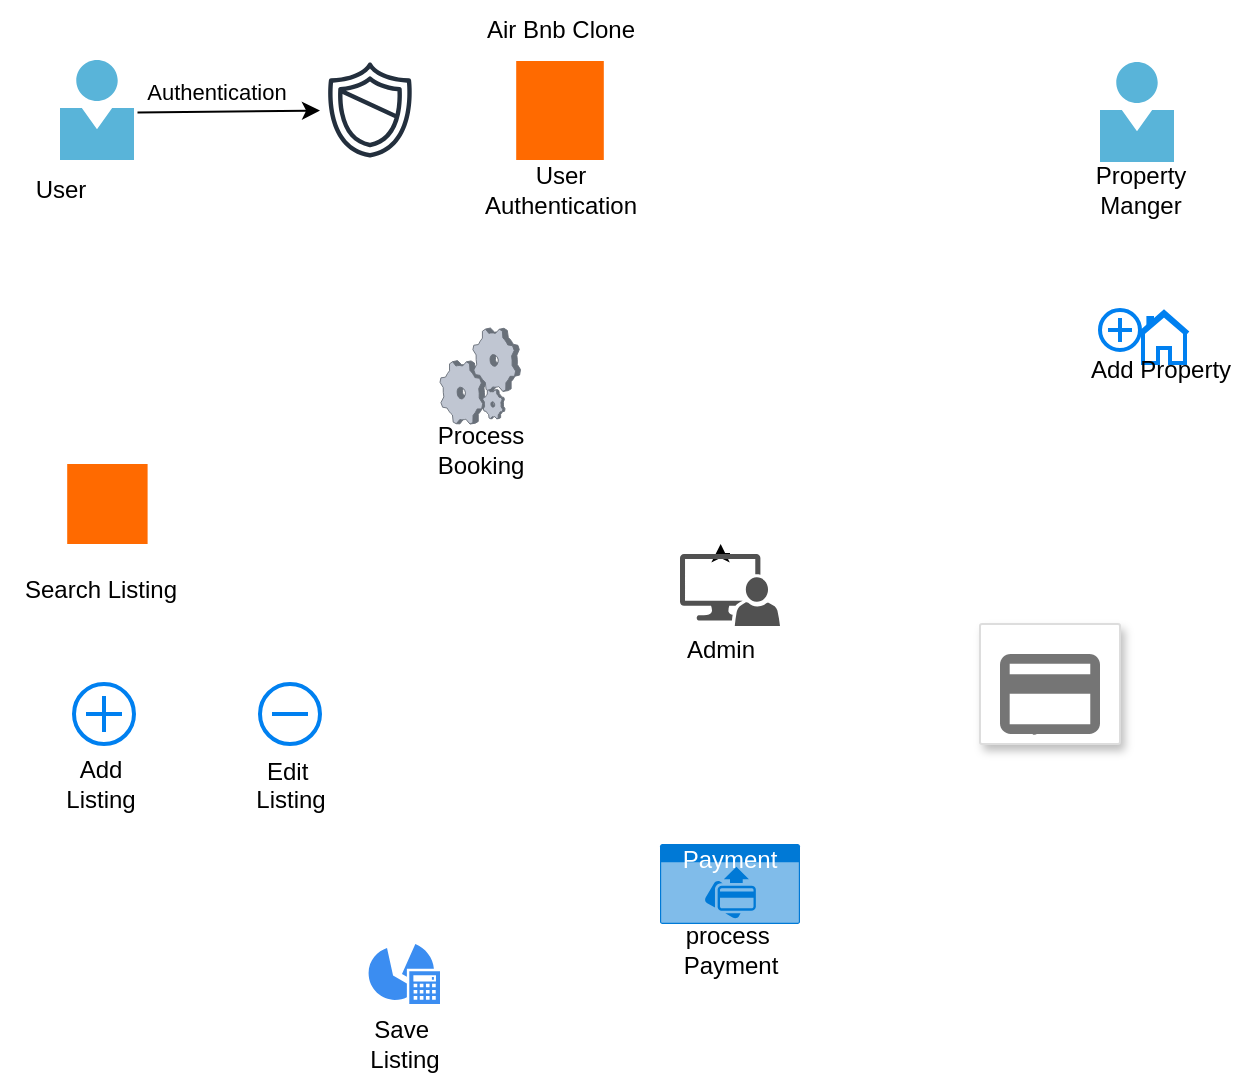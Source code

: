 <mxfile version="24.8.8">
  <diagram name="Page-1" id="c7558073-3199-34d8-9f00-42111426c3f3">
    <mxGraphModel dx="995" dy="599" grid="1" gridSize="10" guides="1" tooltips="1" connect="1" arrows="1" fold="1" page="1" pageScale="1" pageWidth="826" pageHeight="1169" background="none" math="0" shadow="0">
      <root>
        <mxCell id="0" />
        <mxCell id="1" parent="0" />
        <mxCell id="-Cts0vxJBHxvkgaAWnbO-96" value="Air Bnb Clone" style="text;html=1;align=center;verticalAlign=middle;resizable=0;points=[];autosize=1;strokeColor=none;fillColor=none;" vertex="1" parent="1">
          <mxGeometry x="260" y="48" width="100" height="30" as="geometry" />
        </mxCell>
        <mxCell id="-Cts0vxJBHxvkgaAWnbO-97" value="" style="image;sketch=0;aspect=fixed;html=1;points=[];align=center;fontSize=12;image=img/lib/mscae/Person.svg;" vertex="1" parent="1">
          <mxGeometry x="60" y="78" width="37" height="50" as="geometry" />
        </mxCell>
        <mxCell id="-Cts0vxJBHxvkgaAWnbO-100" value="User" style="text;html=1;align=center;verticalAlign=middle;resizable=0;points=[];autosize=1;strokeColor=none;fillColor=none;" vertex="1" parent="1">
          <mxGeometry x="35" y="128" width="50" height="30" as="geometry" />
        </mxCell>
        <mxCell id="-Cts0vxJBHxvkgaAWnbO-101" value="" style="sketch=0;outlineConnect=0;fontColor=#232F3E;gradientColor=none;fillColor=#232F3D;strokeColor=none;dashed=0;verticalLabelPosition=bottom;verticalAlign=top;align=center;html=1;fontSize=12;fontStyle=0;aspect=fixed;pointerEvents=1;shape=mxgraph.aws4.shield2;" vertex="1" parent="1">
          <mxGeometry x="190" y="78" width="50" height="50" as="geometry" />
        </mxCell>
        <mxCell id="-Cts0vxJBHxvkgaAWnbO-102" value="" style="endArrow=classic;html=1;rounded=0;exitX=1.047;exitY=0.524;exitDx=0;exitDy=0;exitPerimeter=0;" edge="1" parent="1" source="-Cts0vxJBHxvkgaAWnbO-97" target="-Cts0vxJBHxvkgaAWnbO-101">
          <mxGeometry width="50" height="50" relative="1" as="geometry">
            <mxPoint x="350" y="280" as="sourcePoint" />
            <mxPoint x="400" y="230" as="targetPoint" />
          </mxGeometry>
        </mxCell>
        <mxCell id="-Cts0vxJBHxvkgaAWnbO-103" value="Authentication" style="edgeLabel;html=1;align=center;verticalAlign=middle;resizable=0;points=[];" vertex="1" connectable="0" parent="-Cts0vxJBHxvkgaAWnbO-102">
          <mxGeometry x="-0.136" y="10" relative="1" as="geometry">
            <mxPoint as="offset" />
          </mxGeometry>
        </mxCell>
        <mxCell id="-Cts0vxJBHxvkgaAWnbO-104" value="" style="points=[];aspect=fixed;html=1;align=center;shadow=0;dashed=0;fillColor=#FF6A00;strokeColor=none;shape=mxgraph.alibaba_cloud.cas_ssl_central_authentication_service;" vertex="1" parent="1">
          <mxGeometry x="288.1" y="78.5" width="43.8" height="49.5" as="geometry" />
        </mxCell>
        <mxCell id="-Cts0vxJBHxvkgaAWnbO-105" value="User&lt;div&gt;Authentication&lt;/div&gt;" style="text;html=1;align=center;verticalAlign=middle;resizable=0;points=[];autosize=1;strokeColor=none;fillColor=none;" vertex="1" parent="1">
          <mxGeometry x="260" y="123" width="100" height="40" as="geometry" />
        </mxCell>
        <mxCell id="-Cts0vxJBHxvkgaAWnbO-106" value="" style="points=[];aspect=fixed;html=1;align=center;shadow=0;dashed=0;fillColor=#FF6A00;strokeColor=none;shape=mxgraph.alibaba_cloud.opensearch;" vertex="1" parent="1">
          <mxGeometry x="63.6" y="280" width="40.2" height="40" as="geometry" />
        </mxCell>
        <mxCell id="-Cts0vxJBHxvkgaAWnbO-107" value="Search Listing" style="text;html=1;align=center;verticalAlign=middle;resizable=0;points=[];autosize=1;strokeColor=none;fillColor=none;" vertex="1" parent="1">
          <mxGeometry x="30" y="328" width="100" height="30" as="geometry" />
        </mxCell>
        <mxCell id="-Cts0vxJBHxvkgaAWnbO-110" value="" style="sketch=0;html=1;aspect=fixed;strokeColor=none;shadow=0;fillColor=#3B8DF1;verticalAlign=top;labelPosition=center;verticalLabelPosition=bottom;shape=mxgraph.gcp2.save" vertex="1" parent="1">
          <mxGeometry x="214.29" y="520" width="35.71" height="30" as="geometry" />
        </mxCell>
        <mxCell id="-Cts0vxJBHxvkgaAWnbO-111" value="Add&lt;div&gt;Listing&lt;/div&gt;" style="text;html=1;align=center;verticalAlign=middle;resizable=0;points=[];autosize=1;strokeColor=none;fillColor=none;" vertex="1" parent="1">
          <mxGeometry x="50" y="420" width="60" height="40" as="geometry" />
        </mxCell>
        <mxCell id="-Cts0vxJBHxvkgaAWnbO-112" value="Edit&amp;nbsp;&lt;div&gt;Listing&lt;/div&gt;" style="html=1;verticalLabelPosition=bottom;align=center;labelBackgroundColor=#ffffff;verticalAlign=top;strokeWidth=2;strokeColor=#0080F0;shadow=0;dashed=0;shape=mxgraph.ios7.icons.delete;" vertex="1" parent="1">
          <mxGeometry x="160" y="390" width="30" height="30" as="geometry" />
        </mxCell>
        <mxCell id="-Cts0vxJBHxvkgaAWnbO-113" value="Payment" style="html=1;whiteSpace=wrap;strokeColor=none;fillColor=#0079D6;labelPosition=center;verticalLabelPosition=middle;verticalAlign=top;align=center;fontSize=12;outlineConnect=0;spacingTop=-6;fontColor=#FFFFFF;sketch=0;shape=mxgraph.sitemap.payment;" vertex="1" parent="1">
          <mxGeometry x="360" y="470" width="70" height="40" as="geometry" />
        </mxCell>
        <mxCell id="-Cts0vxJBHxvkgaAWnbO-117" value="" style="image;sketch=0;aspect=fixed;html=1;points=[];align=center;fontSize=12;image=img/lib/mscae/Person.svg;" vertex="1" parent="1">
          <mxGeometry x="580" y="79" width="37" height="50" as="geometry" />
        </mxCell>
        <mxCell id="-Cts0vxJBHxvkgaAWnbO-118" value="Property&lt;div&gt;Manger&lt;/div&gt;" style="text;html=1;align=center;verticalAlign=middle;resizable=0;points=[];autosize=1;strokeColor=none;fillColor=none;" vertex="1" parent="1">
          <mxGeometry x="565" y="123" width="70" height="40" as="geometry" />
        </mxCell>
        <mxCell id="-Cts0vxJBHxvkgaAWnbO-119" value="" style="html=1;verticalLabelPosition=bottom;align=center;labelBackgroundColor=#ffffff;verticalAlign=top;strokeWidth=2;strokeColor=#0080F0;shadow=0;dashed=0;shape=mxgraph.ios7.icons.add;" vertex="1" parent="1">
          <mxGeometry x="580" y="203" width="20" height="20" as="geometry" />
        </mxCell>
        <mxCell id="-Cts0vxJBHxvkgaAWnbO-120" value="" style="html=1;verticalLabelPosition=bottom;align=center;labelBackgroundColor=#ffffff;verticalAlign=top;strokeWidth=2;strokeColor=#0080F0;shadow=0;dashed=0;shape=mxgraph.ios7.icons.home;" vertex="1" parent="1">
          <mxGeometry x="600" y="204" width="24" height="25.5" as="geometry" />
        </mxCell>
        <mxCell id="-Cts0vxJBHxvkgaAWnbO-121" value="Add Property" style="text;html=1;align=center;verticalAlign=middle;resizable=0;points=[];autosize=1;strokeColor=none;fillColor=none;" vertex="1" parent="1">
          <mxGeometry x="565" y="218" width="90" height="30" as="geometry" />
        </mxCell>
        <mxCell id="-Cts0vxJBHxvkgaAWnbO-128" style="edgeStyle=orthogonalEdgeStyle;rounded=0;orthogonalLoop=1;jettySize=auto;html=1;exitX=0.5;exitY=0;exitDx=0;exitDy=0;exitPerimeter=0;" edge="1" parent="1" source="-Cts0vxJBHxvkgaAWnbO-122">
          <mxGeometry relative="1" as="geometry">
            <mxPoint x="390.333" y="320" as="targetPoint" />
          </mxGeometry>
        </mxCell>
        <mxCell id="-Cts0vxJBHxvkgaAWnbO-122" value="" style="sketch=0;pointerEvents=1;shadow=0;dashed=0;html=1;strokeColor=none;labelPosition=center;verticalLabelPosition=bottom;verticalAlign=top;align=center;fillColor=#515151;shape=mxgraph.mscae.system_center.admin_console" vertex="1" parent="1">
          <mxGeometry x="370" y="325" width="50" height="36" as="geometry" />
        </mxCell>
        <mxCell id="-Cts0vxJBHxvkgaAWnbO-123" value="Admin" style="text;html=1;align=center;verticalAlign=middle;resizable=0;points=[];autosize=1;strokeColor=none;fillColor=none;" vertex="1" parent="1">
          <mxGeometry x="360" y="358" width="60" height="30" as="geometry" />
        </mxCell>
        <mxCell id="-Cts0vxJBHxvkgaAWnbO-124" value="" style="verticalLabelPosition=bottom;sketch=0;aspect=fixed;html=1;verticalAlign=top;strokeColor=none;align=center;outlineConnect=0;shape=mxgraph.citrix.process;" vertex="1" parent="1">
          <mxGeometry x="250" y="212" width="40.26" height="48" as="geometry" />
        </mxCell>
        <mxCell id="-Cts0vxJBHxvkgaAWnbO-125" value="Process&lt;div&gt;Booking&lt;/div&gt;" style="text;html=1;align=center;verticalAlign=middle;resizable=0;points=[];autosize=1;strokeColor=none;fillColor=none;" vertex="1" parent="1">
          <mxGeometry x="235" y="253" width="70" height="40" as="geometry" />
        </mxCell>
        <mxCell id="-Cts0vxJBHxvkgaAWnbO-126" value="Payment" style="strokeColor=#dddddd;shadow=1;strokeWidth=1;rounded=1;absoluteArcSize=1;arcSize=2;labelPosition=center;verticalLabelPosition=middle;align=center;verticalAlign=bottom;spacingLeft=0;fontColor=#999999;fontSize=12;whiteSpace=wrap;spacingBottom=2;html=1;" vertex="1" parent="1">
          <mxGeometry x="520" y="360" width="70" height="60" as="geometry" />
        </mxCell>
        <mxCell id="-Cts0vxJBHxvkgaAWnbO-127" value="" style="sketch=0;dashed=0;connectable=0;html=1;fillColor=#757575;strokeColor=none;shape=mxgraph.gcp2.payment;part=1;" vertex="1" parent="-Cts0vxJBHxvkgaAWnbO-126">
          <mxGeometry x="0.5" width="50" height="40" relative="1" as="geometry">
            <mxPoint x="-25" y="15" as="offset" />
          </mxGeometry>
        </mxCell>
        <mxCell id="-Cts0vxJBHxvkgaAWnbO-129" value="process&amp;nbsp;&lt;div&gt;Payment&lt;/div&gt;" style="text;html=1;align=center;verticalAlign=middle;resizable=0;points=[];autosize=1;strokeColor=none;fillColor=none;" vertex="1" parent="1">
          <mxGeometry x="360" y="503" width="70" height="40" as="geometry" />
        </mxCell>
        <mxCell id="-Cts0vxJBHxvkgaAWnbO-130" value="" style="html=1;verticalLabelPosition=bottom;align=center;labelBackgroundColor=#ffffff;verticalAlign=top;strokeWidth=2;strokeColor=#0080F0;shadow=0;dashed=0;shape=mxgraph.ios7.icons.add;" vertex="1" parent="1">
          <mxGeometry x="67" y="390" width="30" height="30" as="geometry" />
        </mxCell>
        <mxCell id="-Cts0vxJBHxvkgaAWnbO-131" value="Save&amp;nbsp;&lt;div&gt;Listing&lt;/div&gt;" style="text;html=1;align=center;verticalAlign=middle;resizable=0;points=[];autosize=1;strokeColor=none;fillColor=none;" vertex="1" parent="1">
          <mxGeometry x="202.14" y="550" width="60" height="40" as="geometry" />
        </mxCell>
      </root>
    </mxGraphModel>
  </diagram>
</mxfile>

